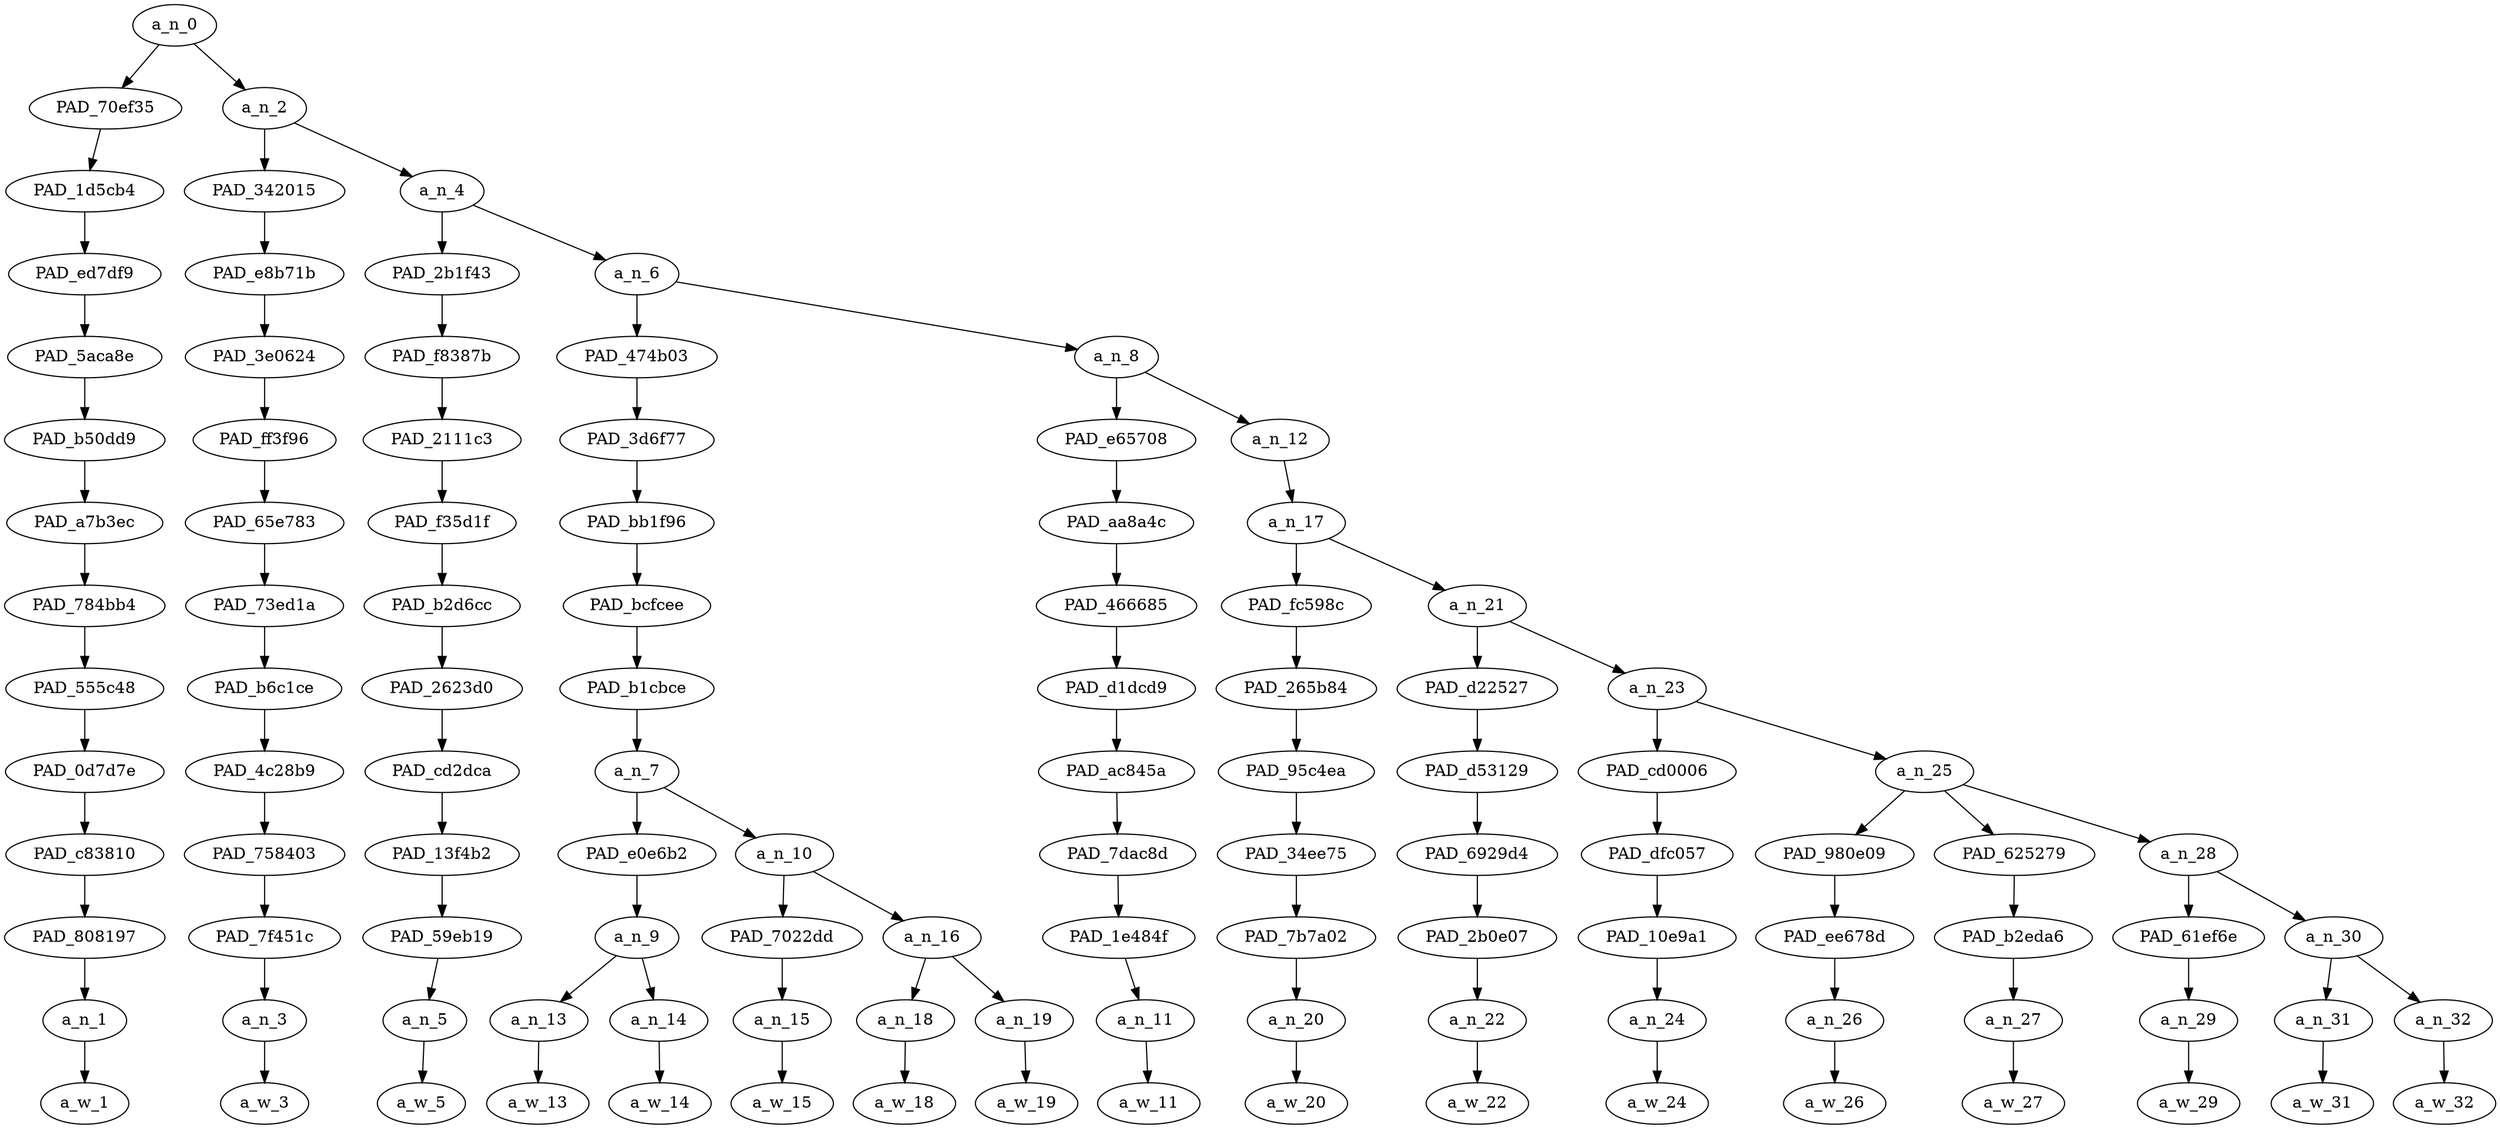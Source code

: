 strict digraph "" {
	a_n_0	[div_dir=1,
		index=0,
		level=13,
		pos="1.3525390625,13!",
		text_span="[0, 1, 2, 3, 4, 5, 6, 7, 8, 9, 10, 11, 12, 13, 14, 15, 16]",
		value=1.00000000];
	PAD_70ef35	[div_dir=1,
		index=0,
		level=12,
		pos="0.0,12!",
		text_span="[0]",
		value=0.03245725];
	a_n_0 -> PAD_70ef35;
	a_n_2	[div_dir=1,
		index=1,
		level=12,
		pos="2.705078125,12!",
		text_span="[1, 2, 3, 4, 5, 6, 7, 8, 9, 10, 11, 12, 13, 14, 15, 16]",
		value=0.96645016];
	a_n_0 -> a_n_2;
	PAD_1d5cb4	[div_dir=1,
		index=0,
		level=11,
		pos="0.0,11!",
		text_span="[0]",
		value=0.03245725];
	PAD_70ef35 -> PAD_1d5cb4;
	PAD_ed7df9	[div_dir=1,
		index=0,
		level=10,
		pos="0.0,10!",
		text_span="[0]",
		value=0.03245725];
	PAD_1d5cb4 -> PAD_ed7df9;
	PAD_5aca8e	[div_dir=1,
		index=0,
		level=9,
		pos="0.0,9!",
		text_span="[0]",
		value=0.03245725];
	PAD_ed7df9 -> PAD_5aca8e;
	PAD_b50dd9	[div_dir=1,
		index=0,
		level=8,
		pos="0.0,8!",
		text_span="[0]",
		value=0.03245725];
	PAD_5aca8e -> PAD_b50dd9;
	PAD_a7b3ec	[div_dir=1,
		index=0,
		level=7,
		pos="0.0,7!",
		text_span="[0]",
		value=0.03245725];
	PAD_b50dd9 -> PAD_a7b3ec;
	PAD_784bb4	[div_dir=1,
		index=0,
		level=6,
		pos="0.0,6!",
		text_span="[0]",
		value=0.03245725];
	PAD_a7b3ec -> PAD_784bb4;
	PAD_555c48	[div_dir=1,
		index=0,
		level=5,
		pos="0.0,5!",
		text_span="[0]",
		value=0.03245725];
	PAD_784bb4 -> PAD_555c48;
	PAD_0d7d7e	[div_dir=1,
		index=0,
		level=4,
		pos="0.0,4!",
		text_span="[0]",
		value=0.03245725];
	PAD_555c48 -> PAD_0d7d7e;
	PAD_c83810	[div_dir=1,
		index=0,
		level=3,
		pos="0.0,3!",
		text_span="[0]",
		value=0.03245725];
	PAD_0d7d7e -> PAD_c83810;
	PAD_808197	[div_dir=1,
		index=0,
		level=2,
		pos="0.0,2!",
		text_span="[0]",
		value=0.03245725];
	PAD_c83810 -> PAD_808197;
	a_n_1	[div_dir=1,
		index=0,
		level=1,
		pos="0.0,1!",
		text_span="[0]",
		value=0.03245725];
	PAD_808197 -> a_n_1;
	a_w_1	[div_dir=0,
		index=0,
		level=0,
		pos="0,0!",
		text_span="[0]",
		value=you];
	a_n_1 -> a_w_1;
	PAD_342015	[div_dir=1,
		index=1,
		level=11,
		pos="1.0,11!",
		text_span="[1]",
		value=0.02935504];
	a_n_2 -> PAD_342015;
	a_n_4	[div_dir=1,
		index=2,
		level=11,
		pos="4.41015625,11!",
		text_span="[2, 3, 4, 5, 6, 7, 8, 9, 10, 11, 12, 13, 14, 15, 16]",
		value=0.93601489];
	a_n_2 -> a_n_4;
	PAD_e8b71b	[div_dir=1,
		index=1,
		level=10,
		pos="1.0,10!",
		text_span="[1]",
		value=0.02935504];
	PAD_342015 -> PAD_e8b71b;
	PAD_3e0624	[div_dir=1,
		index=1,
		level=9,
		pos="1.0,9!",
		text_span="[1]",
		value=0.02935504];
	PAD_e8b71b -> PAD_3e0624;
	PAD_ff3f96	[div_dir=1,
		index=1,
		level=8,
		pos="1.0,8!",
		text_span="[1]",
		value=0.02935504];
	PAD_3e0624 -> PAD_ff3f96;
	PAD_65e783	[div_dir=1,
		index=1,
		level=7,
		pos="1.0,7!",
		text_span="[1]",
		value=0.02935504];
	PAD_ff3f96 -> PAD_65e783;
	PAD_73ed1a	[div_dir=1,
		index=1,
		level=6,
		pos="1.0,6!",
		text_span="[1]",
		value=0.02935504];
	PAD_65e783 -> PAD_73ed1a;
	PAD_b6c1ce	[div_dir=1,
		index=1,
		level=5,
		pos="1.0,5!",
		text_span="[1]",
		value=0.02935504];
	PAD_73ed1a -> PAD_b6c1ce;
	PAD_4c28b9	[div_dir=1,
		index=1,
		level=4,
		pos="1.0,4!",
		text_span="[1]",
		value=0.02935504];
	PAD_b6c1ce -> PAD_4c28b9;
	PAD_758403	[div_dir=1,
		index=1,
		level=3,
		pos="1.0,3!",
		text_span="[1]",
		value=0.02935504];
	PAD_4c28b9 -> PAD_758403;
	PAD_7f451c	[div_dir=1,
		index=1,
		level=2,
		pos="1.0,2!",
		text_span="[1]",
		value=0.02935504];
	PAD_758403 -> PAD_7f451c;
	a_n_3	[div_dir=1,
		index=1,
		level=1,
		pos="1.0,1!",
		text_span="[1]",
		value=0.02935504];
	PAD_7f451c -> a_n_3;
	a_w_3	[div_dir=0,
		index=1,
		level=0,
		pos="1,0!",
		text_span="[1]",
		value=are];
	a_n_3 -> a_w_3;
	PAD_2b1f43	[div_dir=1,
		index=2,
		level=10,
		pos="2.0,10!",
		text_span="[2]",
		value=0.03004579];
	a_n_4 -> PAD_2b1f43;
	a_n_6	[div_dir=1,
		index=3,
		level=10,
		pos="6.8203125,10!",
		text_span="[3, 4, 5, 6, 7, 8, 9, 10, 11, 12, 13, 14, 15, 16]",
		value=0.90488236];
	a_n_4 -> a_n_6;
	PAD_f8387b	[div_dir=1,
		index=2,
		level=9,
		pos="2.0,9!",
		text_span="[2]",
		value=0.03004579];
	PAD_2b1f43 -> PAD_f8387b;
	PAD_2111c3	[div_dir=1,
		index=2,
		level=8,
		pos="2.0,8!",
		text_span="[2]",
		value=0.03004579];
	PAD_f8387b -> PAD_2111c3;
	PAD_f35d1f	[div_dir=1,
		index=2,
		level=7,
		pos="2.0,7!",
		text_span="[2]",
		value=0.03004579];
	PAD_2111c3 -> PAD_f35d1f;
	PAD_b2d6cc	[div_dir=1,
		index=2,
		level=6,
		pos="2.0,6!",
		text_span="[2]",
		value=0.03004579];
	PAD_f35d1f -> PAD_b2d6cc;
	PAD_2623d0	[div_dir=1,
		index=2,
		level=5,
		pos="2.0,5!",
		text_span="[2]",
		value=0.03004579];
	PAD_b2d6cc -> PAD_2623d0;
	PAD_cd2dca	[div_dir=1,
		index=2,
		level=4,
		pos="2.0,4!",
		text_span="[2]",
		value=0.03004579];
	PAD_2623d0 -> PAD_cd2dca;
	PAD_13f4b2	[div_dir=1,
		index=2,
		level=3,
		pos="2.0,3!",
		text_span="[2]",
		value=0.03004579];
	PAD_cd2dca -> PAD_13f4b2;
	PAD_59eb19	[div_dir=1,
		index=2,
		level=2,
		pos="2.0,2!",
		text_span="[2]",
		value=0.03004579];
	PAD_13f4b2 -> PAD_59eb19;
	a_n_5	[div_dir=1,
		index=2,
		level=1,
		pos="2.0,1!",
		text_span="[2]",
		value=0.03004579];
	PAD_59eb19 -> a_n_5;
	a_w_5	[div_dir=0,
		index=2,
		level=0,
		pos="2,0!",
		text_span="[2]",
		value=in];
	a_n_5 -> a_w_5;
	PAD_474b03	[div_dir=1,
		index=3,
		level=9,
		pos="4.625,9!",
		text_span="[3, 4, 5, 6, 7]",
		value=0.32564086];
	a_n_6 -> PAD_474b03;
	a_n_8	[div_dir=1,
		index=4,
		level=9,
		pos="9.015625,9!",
		text_span="[8, 9, 10, 11, 12, 13, 14, 15, 16]",
		value=0.57815037];
	a_n_6 -> a_n_8;
	PAD_3d6f77	[div_dir=1,
		index=3,
		level=8,
		pos="4.625,8!",
		text_span="[3, 4, 5, 6, 7]",
		value=0.32564086];
	PAD_474b03 -> PAD_3d6f77;
	PAD_bb1f96	[div_dir=1,
		index=3,
		level=7,
		pos="4.625,7!",
		text_span="[3, 4, 5, 6, 7]",
		value=0.32564086];
	PAD_3d6f77 -> PAD_bb1f96;
	PAD_bcfcee	[div_dir=1,
		index=3,
		level=6,
		pos="4.625,6!",
		text_span="[3, 4, 5, 6, 7]",
		value=0.32564086];
	PAD_bb1f96 -> PAD_bcfcee;
	PAD_b1cbce	[div_dir=1,
		index=3,
		level=5,
		pos="4.625,5!",
		text_span="[3, 4, 5, 6, 7]",
		value=0.32564086];
	PAD_bcfcee -> PAD_b1cbce;
	a_n_7	[div_dir=1,
		index=3,
		level=4,
		pos="4.625,4!",
		text_span="[3, 4, 5, 6, 7]",
		value=0.32564086];
	PAD_b1cbce -> a_n_7;
	PAD_e0e6b2	[div_dir=1,
		index=3,
		level=3,
		pos="3.5,3!",
		text_span="[3, 4]",
		value=0.06527123];
	a_n_7 -> PAD_e0e6b2;
	a_n_10	[div_dir=1,
		index=4,
		level=3,
		pos="5.75,3!",
		text_span="[5, 6, 7]",
		value=0.25975802];
	a_n_7 -> a_n_10;
	a_n_9	[div_dir=1,
		index=3,
		level=2,
		pos="3.5,2!",
		text_span="[3, 4]",
		value=0.06527123];
	PAD_e0e6b2 -> a_n_9;
	a_n_13	[div_dir=1,
		index=3,
		level=1,
		pos="3.0,1!",
		text_span="[3]",
		value=0.03274120];
	a_n_9 -> a_n_13;
	a_n_14	[div_dir=1,
		index=4,
		level=1,
		pos="4.0,1!",
		text_span="[4]",
		value=0.03236719];
	a_n_9 -> a_n_14;
	a_w_13	[div_dir=0,
		index=3,
		level=0,
		pos="3,0!",
		text_span="[3]",
		value=the];
	a_n_13 -> a_w_13;
	a_w_14	[div_dir=0,
		index=4,
		level=0,
		pos="4,0!",
		text_span="[4]",
		value=grip];
	a_n_14 -> a_w_14;
	PAD_7022dd	[div_dir=1,
		index=4,
		level=2,
		pos="5.0,2!",
		text_span="[5]",
		value=0.02491566];
	a_n_10 -> PAD_7022dd;
	a_n_16	[div_dir=1,
		index=5,
		level=2,
		pos="6.5,2!",
		text_span="[6, 7]",
		value=0.23422757];
	a_n_10 -> a_n_16;
	a_n_15	[div_dir=1,
		index=5,
		level=1,
		pos="5.0,1!",
		text_span="[5]",
		value=0.02491566];
	PAD_7022dd -> a_n_15;
	a_w_15	[div_dir=0,
		index=5,
		level=0,
		pos="5,0!",
		text_span="[5]",
		value=of];
	a_n_15 -> a_w_15;
	a_n_18	[div_dir=1,
		index=6,
		level=1,
		pos="6.0,1!",
		text_span="[6]",
		value=0.09325462];
	a_n_16 -> a_n_18;
	a_n_19	[div_dir=1,
		index=7,
		level=1,
		pos="7.0,1!",
		text_span="[7]",
		value=0.14036374];
	a_n_16 -> a_n_19;
	a_w_18	[div_dir=0,
		index=6,
		level=0,
		pos="6,0!",
		text_span="[6]",
		value=meme];
	a_n_18 -> a_w_18;
	a_w_19	[div_dir=0,
		index=7,
		level=0,
		pos="7,0!",
		text_span="[7]",
		value=malware];
	a_n_19 -> a_w_19;
	PAD_e65708	[div_dir=1,
		index=4,
		level=8,
		pos="8.0,8!",
		text_span="[8]",
		value=0.02906513];
	a_n_8 -> PAD_e65708;
	a_n_12	[div_dir=1,
		index=5,
		level=8,
		pos="10.03125,8!",
		text_span="[9, 10, 11, 12, 13, 14, 15, 16]",
		value=0.54818034];
	a_n_8 -> a_n_12;
	PAD_aa8a4c	[div_dir=1,
		index=4,
		level=7,
		pos="8.0,7!",
		text_span="[8]",
		value=0.02906513];
	PAD_e65708 -> PAD_aa8a4c;
	PAD_466685	[div_dir=1,
		index=4,
		level=6,
		pos="8.0,6!",
		text_span="[8]",
		value=0.02906513];
	PAD_aa8a4c -> PAD_466685;
	PAD_d1dcd9	[div_dir=1,
		index=4,
		level=5,
		pos="8.0,5!",
		text_span="[8]",
		value=0.02906513];
	PAD_466685 -> PAD_d1dcd9;
	PAD_ac845a	[div_dir=1,
		index=4,
		level=4,
		pos="8.0,4!",
		text_span="[8]",
		value=0.02906513];
	PAD_d1dcd9 -> PAD_ac845a;
	PAD_7dac8d	[div_dir=1,
		index=5,
		level=3,
		pos="8.0,3!",
		text_span="[8]",
		value=0.02906513];
	PAD_ac845a -> PAD_7dac8d;
	PAD_1e484f	[div_dir=1,
		index=6,
		level=2,
		pos="8.0,2!",
		text_span="[8]",
		value=0.02906513];
	PAD_7dac8d -> PAD_1e484f;
	a_n_11	[div_dir=1,
		index=8,
		level=1,
		pos="8.0,1!",
		text_span="[8]",
		value=0.02906513];
	PAD_1e484f -> a_n_11;
	a_w_11	[div_dir=0,
		index=8,
		level=0,
		pos="8,0!",
		text_span="[8]",
		value=that];
	a_n_11 -> a_w_11;
	a_n_17	[div_dir=1,
		index=5,
		level=7,
		pos="10.03125,7!",
		text_span="[9, 10, 11, 12, 13, 14, 15, 16]",
		value=0.54725196];
	a_n_12 -> a_n_17;
	PAD_fc598c	[div_dir=1,
		index=5,
		level=6,
		pos="9.0,6!",
		text_span="[9]",
		value=0.02456789];
	a_n_17 -> PAD_fc598c;
	a_n_21	[div_dir=1,
		index=6,
		level=6,
		pos="11.0625,6!",
		text_span="[10, 11, 12, 13, 14, 15, 16]",
		value=0.52175568];
	a_n_17 -> a_n_21;
	PAD_265b84	[div_dir=1,
		index=5,
		level=5,
		pos="9.0,5!",
		text_span="[9]",
		value=0.02456789];
	PAD_fc598c -> PAD_265b84;
	PAD_95c4ea	[div_dir=1,
		index=5,
		level=4,
		pos="9.0,4!",
		text_span="[9]",
		value=0.02456789];
	PAD_265b84 -> PAD_95c4ea;
	PAD_34ee75	[div_dir=1,
		index=6,
		level=3,
		pos="9.0,3!",
		text_span="[9]",
		value=0.02456789];
	PAD_95c4ea -> PAD_34ee75;
	PAD_7b7a02	[div_dir=1,
		index=7,
		level=2,
		pos="9.0,2!",
		text_span="[9]",
		value=0.02456789];
	PAD_34ee75 -> PAD_7b7a02;
	a_n_20	[div_dir=1,
		index=9,
		level=1,
		pos="9.0,1!",
		text_span="[9]",
		value=0.02456789];
	PAD_7b7a02 -> a_n_20;
	a_w_20	[div_dir=0,
		index=9,
		level=0,
		pos="9,0!",
		text_span="[9]",
		value=is];
	a_n_20 -> a_w_20;
	PAD_d22527	[div_dir=1,
		index=6,
		level=5,
		pos="10.0,5!",
		text_span="[10]",
		value=0.02384449];
	a_n_21 -> PAD_d22527;
	a_n_23	[div_dir=1,
		index=7,
		level=5,
		pos="12.125,5!",
		text_span="[11, 12, 13, 14, 15, 16]",
		value=0.49696898];
	a_n_21 -> a_n_23;
	PAD_d53129	[div_dir=1,
		index=6,
		level=4,
		pos="10.0,4!",
		text_span="[10]",
		value=0.02384449];
	PAD_d22527 -> PAD_d53129;
	PAD_6929d4	[div_dir=1,
		index=7,
		level=3,
		pos="10.0,3!",
		text_span="[10]",
		value=0.02384449];
	PAD_d53129 -> PAD_6929d4;
	PAD_2b0e07	[div_dir=1,
		index=8,
		level=2,
		pos="10.0,2!",
		text_span="[10]",
		value=0.02384449];
	PAD_6929d4 -> PAD_2b0e07;
	a_n_22	[div_dir=1,
		index=10,
		level=1,
		pos="10.0,1!",
		text_span="[10]",
		value=0.02384449];
	PAD_2b0e07 -> a_n_22;
	a_w_22	[div_dir=0,
		index=10,
		level=0,
		pos="10,0!",
		text_span="[10]",
		value=what];
	a_n_22 -> a_w_22;
	PAD_cd0006	[div_dir=-1,
		index=7,
		level=4,
		pos="11.0,4!",
		text_span="[11]",
		value=0.03829785];
	a_n_23 -> PAD_cd0006;
	a_n_25	[div_dir=1,
		index=8,
		level=4,
		pos="13.25,4!",
		text_span="[12, 13, 14, 15, 16]",
		value=0.45769258];
	a_n_23 -> a_n_25;
	PAD_dfc057	[div_dir=-1,
		index=8,
		level=3,
		pos="11.0,3!",
		text_span="[11]",
		value=0.03829785];
	PAD_cd0006 -> PAD_dfc057;
	PAD_10e9a1	[div_dir=-1,
		index=9,
		level=2,
		pos="11.0,2!",
		text_span="[11]",
		value=0.03829785];
	PAD_dfc057 -> PAD_10e9a1;
	a_n_24	[div_dir=-1,
		index=11,
		level=1,
		pos="11.0,1!",
		text_span="[11]",
		value=0.03829785];
	PAD_10e9a1 -> a_n_24;
	a_w_24	[div_dir=0,
		index=11,
		level=0,
		pos="11,0!",
		text_span="[11]",
		value=i];
	a_n_24 -> a_w_24;
	PAD_980e09	[div_dir=1,
		index=9,
		level=3,
		pos="12.0,3!",
		text_span="[12]",
		value=0.03935158];
	a_n_25 -> PAD_980e09;
	PAD_625279	[div_dir=-1,
		index=10,
		level=3,
		pos="13.0,3!",
		text_span="[13]",
		value=0.03289071];
	a_n_25 -> PAD_625279;
	a_n_28	[div_dir=1,
		index=11,
		level=3,
		pos="14.75,3!",
		text_span="[14, 15, 16]",
		value=0.38440481];
	a_n_25 -> a_n_28;
	PAD_ee678d	[div_dir=1,
		index=10,
		level=2,
		pos="12.0,2!",
		text_span="[12]",
		value=0.03935158];
	PAD_980e09 -> PAD_ee678d;
	a_n_26	[div_dir=1,
		index=12,
		level=1,
		pos="12.0,1!",
		text_span="[12]",
		value=0.03935158];
	PAD_ee678d -> a_n_26;
	a_w_26	[div_dir=0,
		index=12,
		level=0,
		pos="12,0!",
		text_span="[12]",
		value=fight];
	a_n_26 -> a_w_26;
	PAD_b2eda6	[div_dir=-1,
		index=11,
		level=2,
		pos="13.0,2!",
		text_span="[13]",
		value=0.03289071];
	PAD_625279 -> PAD_b2eda6;
	a_n_27	[div_dir=-1,
		index=13,
		level=1,
		pos="13.0,1!",
		text_span="[13]",
		value=0.03289071];
	PAD_b2eda6 -> a_n_27;
	a_w_27	[div_dir=0,
		index=13,
		level=0,
		pos="13,0!",
		text_span="[13]",
		value=also];
	a_n_27 -> a_w_27;
	PAD_61ef6e	[div_dir=1,
		index=12,
		level=2,
		pos="14.0,2!",
		text_span="[14]",
		value=0.19516370];
	a_n_28 -> PAD_61ef6e;
	a_n_30	[div_dir=1,
		index=13,
		level=2,
		pos="15.5,2!",
		text_span="[15, 16]",
		value=0.18816183];
	a_n_28 -> a_n_30;
	a_n_29	[div_dir=1,
		index=14,
		level=1,
		pos="14.0,1!",
		text_span="[14]",
		value=0.19516370];
	PAD_61ef6e -> a_n_29;
	a_w_29	[div_dir=0,
		index=14,
		level=0,
		pos="14,0!",
		text_span="[14]",
		value=muzzie];
	a_n_29 -> a_w_29;
	a_n_31	[div_dir=1,
		index=15,
		level=1,
		pos="15.0,1!",
		text_span="[15]",
		value=0.09244143];
	a_n_30 -> a_n_31;
	a_n_32	[div_dir=1,
		index=16,
		level=1,
		pos="16.0,1!",
		text_span="[16]",
		value=0.09501219];
	a_n_30 -> a_n_32;
	a_w_31	[div_dir=0,
		index=15,
		level=0,
		pos="15,0!",
		text_span="[15]",
		value=invader];
	a_n_31 -> a_w_31;
	a_w_32	[div_dir=0,
		index=16,
		level=0,
		pos="16,0!",
		text_span="[16]",
		value=scum];
	a_n_32 -> a_w_32;
}

